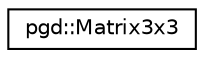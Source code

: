 digraph "Graphical Class Hierarchy"
{
 // LATEX_PDF_SIZE
  edge [fontname="Helvetica",fontsize="10",labelfontname="Helvetica",labelfontsize="10"];
  node [fontname="Helvetica",fontsize="10",shape=record];
  rankdir="LR";
  Node0 [label="pgd::Matrix3x3",height=0.2,width=0.4,color="black", fillcolor="white", style="filled",URL="$classpgd_1_1Matrix3x3.html",tooltip=" "];
}
